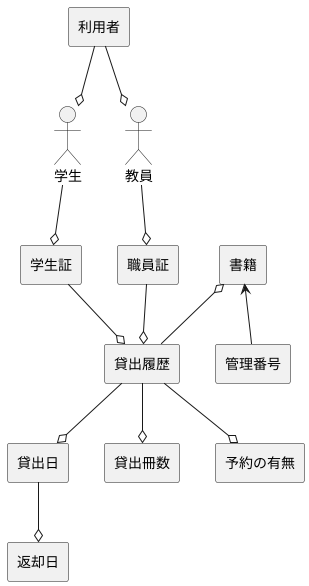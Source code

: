 @startuml
skinparam componentStyle rectangle
actor 学生 
actor 教員 
[利用者] --o 学生
[利用者] --o 教員
学生 --o [学生証]
教員 --o [職員証]
[学生証] --o [貸出履歴]
[職員証] --o [貸出履歴]
[書籍] o-- [貸出履歴]
[書籍] <-- [管理番号]
[貸出履歴] --o [貸出日]
[貸出日] --o [返却日]
[貸出履歴] --o [貸出冊数]
[貸出履歴] --o [予約の有無]

@enduml